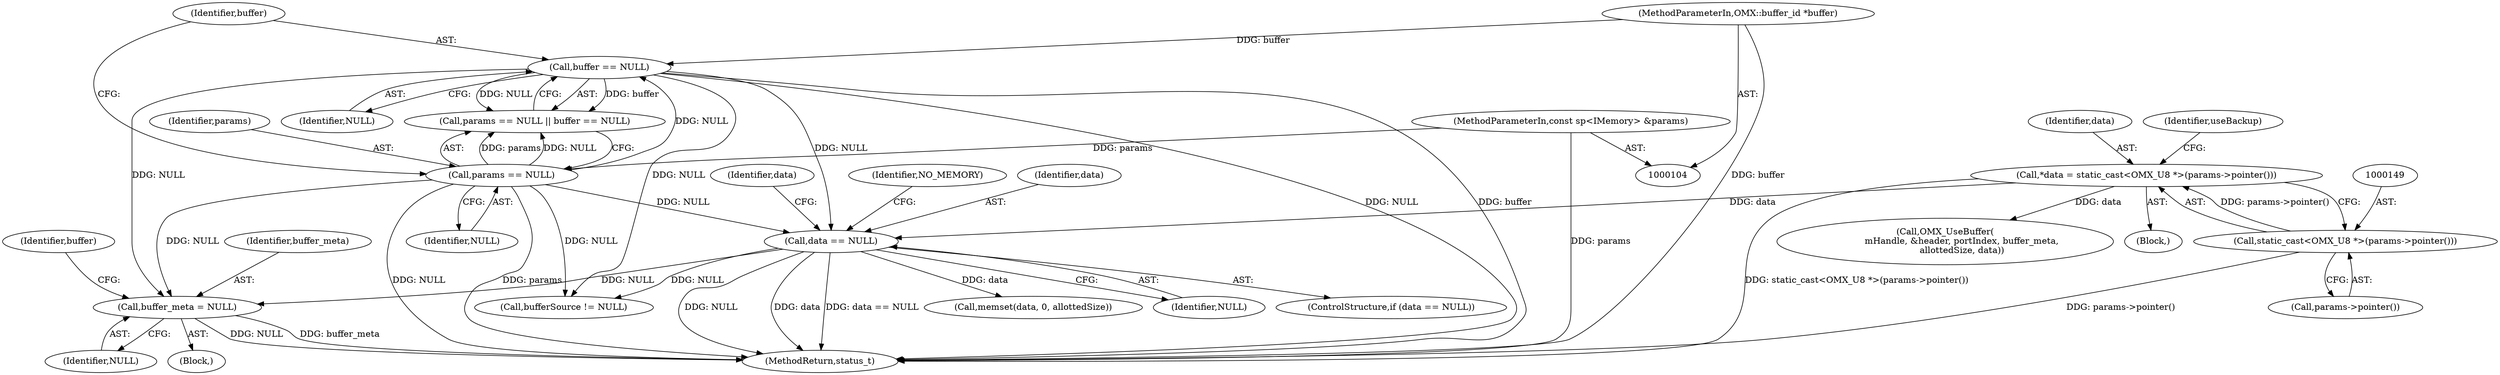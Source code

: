 digraph "0_Android_2c75e1c3b98e4e94f50c63e2b7694be5f948477c_1@pointer" {
"1000226" [label="(Call,buffer_meta = NULL)"];
"1000115" [label="(Call,buffer == NULL)"];
"1000107" [label="(MethodParameterIn,OMX::buffer_id *buffer)"];
"1000112" [label="(Call,params == NULL)"];
"1000106" [label="(MethodParameterIn,const sp<IMemory> &params)"];
"1000160" [label="(Call,data == NULL)"];
"1000146" [label="(Call,*data = static_cast<OMX_U8 *>(params->pointer()))"];
"1000148" [label="(Call,static_cast<OMX_U8 *>(params->pointer()))"];
"1000114" [label="(Identifier,NULL)"];
"1000160" [label="(Call,data == NULL)"];
"1000166" [label="(Call,memset(data, 0, allottedSize))"];
"1000148" [label="(Call,static_cast<OMX_U8 *>(params->pointer()))"];
"1000146" [label="(Call,*data = static_cast<OMX_U8 *>(params->pointer()))"];
"1000167" [label="(Identifier,data)"];
"1000214" [label="(Block,)"];
"1000227" [label="(Identifier,buffer_meta)"];
"1000228" [label="(Identifier,NULL)"];
"1000226" [label="(Call,buffer_meta = NULL)"];
"1000113" [label="(Identifier,params)"];
"1000274" [label="(MethodReturn,status_t)"];
"1000117" [label="(Identifier,NULL)"];
"1000107" [label="(MethodParameterIn,OMX::buffer_id *buffer)"];
"1000165" [label="(Identifier,NO_MEMORY)"];
"1000116" [label="(Identifier,buffer)"];
"1000161" [label="(Identifier,data)"];
"1000111" [label="(Call,params == NULL || buffer == NULL)"];
"1000115" [label="(Call,buffer == NULL)"];
"1000231" [label="(Identifier,buffer)"];
"1000112" [label="(Call,params == NULL)"];
"1000159" [label="(ControlStructure,if (data == NULL))"];
"1000147" [label="(Identifier,data)"];
"1000152" [label="(Identifier,useBackup)"];
"1000150" [label="(Call,params->pointer())"];
"1000253" [label="(Call,bufferSource != NULL)"];
"1000202" [label="(Call,OMX_UseBuffer(\n            mHandle, &header, portIndex, buffer_meta,\n            allottedSize, data))"];
"1000162" [label="(Identifier,NULL)"];
"1000109" [label="(Block,)"];
"1000106" [label="(MethodParameterIn,const sp<IMemory> &params)"];
"1000226" -> "1000214"  [label="AST: "];
"1000226" -> "1000228"  [label="CFG: "];
"1000227" -> "1000226"  [label="AST: "];
"1000228" -> "1000226"  [label="AST: "];
"1000231" -> "1000226"  [label="CFG: "];
"1000226" -> "1000274"  [label="DDG: buffer_meta"];
"1000226" -> "1000274"  [label="DDG: NULL"];
"1000115" -> "1000226"  [label="DDG: NULL"];
"1000112" -> "1000226"  [label="DDG: NULL"];
"1000160" -> "1000226"  [label="DDG: NULL"];
"1000115" -> "1000111"  [label="AST: "];
"1000115" -> "1000117"  [label="CFG: "];
"1000116" -> "1000115"  [label="AST: "];
"1000117" -> "1000115"  [label="AST: "];
"1000111" -> "1000115"  [label="CFG: "];
"1000115" -> "1000274"  [label="DDG: NULL"];
"1000115" -> "1000274"  [label="DDG: buffer"];
"1000115" -> "1000111"  [label="DDG: buffer"];
"1000115" -> "1000111"  [label="DDG: NULL"];
"1000107" -> "1000115"  [label="DDG: buffer"];
"1000112" -> "1000115"  [label="DDG: NULL"];
"1000115" -> "1000160"  [label="DDG: NULL"];
"1000115" -> "1000253"  [label="DDG: NULL"];
"1000107" -> "1000104"  [label="AST: "];
"1000107" -> "1000274"  [label="DDG: buffer"];
"1000112" -> "1000111"  [label="AST: "];
"1000112" -> "1000114"  [label="CFG: "];
"1000113" -> "1000112"  [label="AST: "];
"1000114" -> "1000112"  [label="AST: "];
"1000116" -> "1000112"  [label="CFG: "];
"1000111" -> "1000112"  [label="CFG: "];
"1000112" -> "1000274"  [label="DDG: NULL"];
"1000112" -> "1000274"  [label="DDG: params"];
"1000112" -> "1000111"  [label="DDG: params"];
"1000112" -> "1000111"  [label="DDG: NULL"];
"1000106" -> "1000112"  [label="DDG: params"];
"1000112" -> "1000160"  [label="DDG: NULL"];
"1000112" -> "1000253"  [label="DDG: NULL"];
"1000106" -> "1000104"  [label="AST: "];
"1000106" -> "1000274"  [label="DDG: params"];
"1000160" -> "1000159"  [label="AST: "];
"1000160" -> "1000162"  [label="CFG: "];
"1000161" -> "1000160"  [label="AST: "];
"1000162" -> "1000160"  [label="AST: "];
"1000165" -> "1000160"  [label="CFG: "];
"1000167" -> "1000160"  [label="CFG: "];
"1000160" -> "1000274"  [label="DDG: data == NULL"];
"1000160" -> "1000274"  [label="DDG: NULL"];
"1000160" -> "1000274"  [label="DDG: data"];
"1000146" -> "1000160"  [label="DDG: data"];
"1000160" -> "1000166"  [label="DDG: data"];
"1000160" -> "1000253"  [label="DDG: NULL"];
"1000146" -> "1000109"  [label="AST: "];
"1000146" -> "1000148"  [label="CFG: "];
"1000147" -> "1000146"  [label="AST: "];
"1000148" -> "1000146"  [label="AST: "];
"1000152" -> "1000146"  [label="CFG: "];
"1000146" -> "1000274"  [label="DDG: static_cast<OMX_U8 *>(params->pointer())"];
"1000148" -> "1000146"  [label="DDG: params->pointer()"];
"1000146" -> "1000202"  [label="DDG: data"];
"1000148" -> "1000150"  [label="CFG: "];
"1000149" -> "1000148"  [label="AST: "];
"1000150" -> "1000148"  [label="AST: "];
"1000148" -> "1000274"  [label="DDG: params->pointer()"];
}
